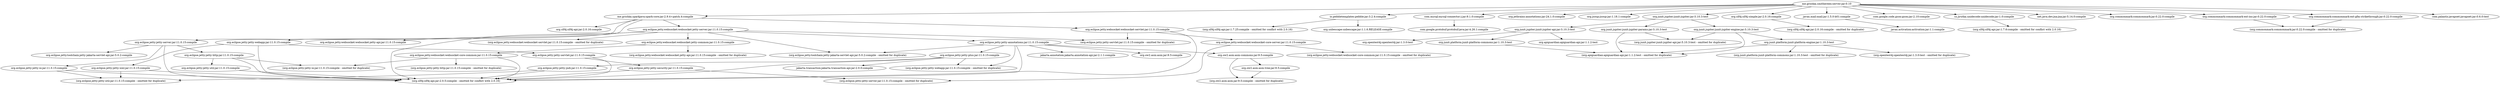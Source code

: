 digraph grishka__Smithereen {
	"me.grishka.smithereen:server:jar:0.10" -> "me.grishka.sparkjava:spark-core:jar:2.9.4+patch.4:compile" ; 
	"me.grishka.smithereen:server:jar:0.10" -> "io.pebbletemplates:pebble:jar:3.2.4:compile" ; 
	"me.grishka.smithereen:server:jar:0.10" -> "com.mysql:mysql-connector-j:jar:9.1.0:compile" ; 
	"me.grishka.smithereen:server:jar:0.10" -> "org.jetbrains:annotations:jar:24.1.0:compile" ; 
	"me.grishka.smithereen:server:jar:0.10" -> "org.jsoup:jsoup:jar:1.18.1:compile" ; 
	"me.grishka.smithereen:server:jar:0.10" -> "org.junit.jupiter:junit-jupiter:jar:5.10.3:test" ; 
	"me.grishka.smithereen:server:jar:0.10" -> "org.slf4j:slf4j-simple:jar:2.0.16:compile" ; 
	"me.grishka.smithereen:server:jar:0.10" -> "javax.mail:mail:jar:1.5.0-b01:compile" ; 
	"me.grishka.smithereen:server:jar:0.10" -> "com.google.code.gson:gson:jar:2.10:compile" ; 
	"me.grishka.smithereen:server:jar:0.10" -> "cz.jirutka.unidecode:unidecode:jar:1.0:compile" ; 
	"me.grishka.smithereen:server:jar:0.10" -> "net.java.dev.jna:jna:jar:5.14.0:compile" ; 
	"me.grishka.smithereen:server:jar:0.10" -> "org.commonmark:commonmark:jar:0.22.0:compile" ; 
	"me.grishka.smithereen:server:jar:0.10" -> "org.commonmark:commonmark-ext-gfm-strikethrough:jar:0.22.0:compile" ; 
	"me.grishka.smithereen:server:jar:0.10" -> "org.commonmark:commonmark-ext-ins:jar:0.22.0:compile" ; 
	"me.grishka.smithereen:server:jar:0.10" -> "com.palantir.javapoet:javapoet:jar:0.6.0:test" ; 
	"me.grishka.sparkjava:spark-core:jar:2.9.4+patch.4:compile" -> "org.slf4j:slf4j-api:jar:2.0.16:compile" ; 
	"me.grishka.sparkjava:spark-core:jar:2.9.4+patch.4:compile" -> "org.eclipse.jetty:jetty-server:jar:11.0.15:compile" ; 
	"me.grishka.sparkjava:spark-core:jar:2.9.4+patch.4:compile" -> "org.eclipse.jetty:jetty-webapp:jar:11.0.15:compile" ; 
	"me.grishka.sparkjava:spark-core:jar:2.9.4+patch.4:compile" -> "org.eclipse.jetty.websocket:websocket-jetty-server:jar:11.0.15:compile" ; 
	"me.grishka.sparkjava:spark-core:jar:2.9.4+patch.4:compile" -> "org.eclipse.jetty.websocket:websocket-servlet:jar:11.0.15:compile" ; 
	"org.eclipse.jetty:jetty-server:jar:11.0.15:compile" -> "org.eclipse.jetty.toolchain:jetty-jakarta-servlet-api:jar:5.0.2:compile" ; 
	"org.eclipse.jetty:jetty-server:jar:11.0.15:compile" -> "org.eclipse.jetty:jetty-http:jar:11.0.15:compile" ; 
	"org.eclipse.jetty:jetty-server:jar:11.0.15:compile" -> "org.eclipse.jetty:jetty-io:jar:11.0.15:compile" ; 
	"org.eclipse.jetty:jetty-server:jar:11.0.15:compile" -> "(org.slf4j:slf4j-api:jar:2.0.5:compile - omitted for conflict with 2.0.16)" ; 
	"org.eclipse.jetty:jetty-http:jar:11.0.15:compile" -> "org.eclipse.jetty:jetty-util:jar:11.0.15:compile" ; 
	"org.eclipse.jetty:jetty-http:jar:11.0.15:compile" -> "(org.eclipse.jetty:jetty-io:jar:11.0.15:compile - omitted for duplicate)" ; 
	"org.eclipse.jetty:jetty-http:jar:11.0.15:compile" -> "(org.slf4j:slf4j-api:jar:2.0.5:compile - omitted for conflict with 2.0.16)" ; 
	"org.eclipse.jetty:jetty-util:jar:11.0.15:compile" -> "(org.slf4j:slf4j-api:jar:2.0.5:compile - omitted for conflict with 2.0.16)" ; 
	"org.eclipse.jetty:jetty-io:jar:11.0.15:compile" -> "(org.slf4j:slf4j-api:jar:2.0.5:compile - omitted for conflict with 2.0.16)" ; 
	"org.eclipse.jetty:jetty-io:jar:11.0.15:compile" -> "(org.eclipse.jetty:jetty-util:jar:11.0.15:compile - omitted for duplicate)" ; 
	"org.eclipse.jetty:jetty-webapp:jar:11.0.15:compile" -> "org.eclipse.jetty:jetty-servlet:jar:11.0.15:compile" ; 
	"org.eclipse.jetty:jetty-webapp:jar:11.0.15:compile" -> "org.eclipse.jetty:jetty-xml:jar:11.0.15:compile" ; 
	"org.eclipse.jetty:jetty-webapp:jar:11.0.15:compile" -> "(org.slf4j:slf4j-api:jar:2.0.5:compile - omitted for conflict with 2.0.16)" ; 
	"org.eclipse.jetty:jetty-servlet:jar:11.0.15:compile" -> "org.eclipse.jetty:jetty-security:jar:11.0.15:compile" ; 
	"org.eclipse.jetty:jetty-servlet:jar:11.0.15:compile" -> "(org.slf4j:slf4j-api:jar:2.0.5:compile - omitted for conflict with 2.0.16)" ; 
	"org.eclipse.jetty:jetty-security:jar:11.0.15:compile" -> "(org.eclipse.jetty:jetty-server:jar:11.0.15:compile - omitted for duplicate)" ; 
	"org.eclipse.jetty:jetty-security:jar:11.0.15:compile" -> "(org.slf4j:slf4j-api:jar:2.0.5:compile - omitted for conflict with 2.0.16)" ; 
	"org.eclipse.jetty:jetty-xml:jar:11.0.15:compile" -> "(org.eclipse.jetty:jetty-util:jar:11.0.15:compile - omitted for duplicate)" ; 
	"org.eclipse.jetty:jetty-xml:jar:11.0.15:compile" -> "(org.slf4j:slf4j-api:jar:2.0.5:compile - omitted for conflict with 2.0.16)" ; 
	"org.eclipse.jetty.websocket:websocket-jetty-server:jar:11.0.15:compile" -> "org.eclipse.jetty.websocket:websocket-jetty-api:jar:11.0.15:compile" ; 
	"org.eclipse.jetty.websocket:websocket-jetty-server:jar:11.0.15:compile" -> "org.eclipse.jetty.websocket:websocket-jetty-common:jar:11.0.15:compile" ; 
	"org.eclipse.jetty.websocket:websocket-jetty-server:jar:11.0.15:compile" -> "(org.eclipse.jetty.websocket:websocket-servlet:jar:11.0.15:compile - omitted for duplicate)" ; 
	"org.eclipse.jetty.websocket:websocket-jetty-server:jar:11.0.15:compile" -> "(org.eclipse.jetty.toolchain:jetty-jakarta-servlet-api:jar:5.0.2:compile - omitted for duplicate)" ; 
	"org.eclipse.jetty.websocket:websocket-jetty-server:jar:11.0.15:compile" -> "(org.eclipse.jetty:jetty-servlet:jar:11.0.15:compile - omitted for duplicate)" ; 
	"org.eclipse.jetty.websocket:websocket-jetty-server:jar:11.0.15:compile" -> "org.eclipse.jetty:jetty-annotations:jar:11.0.15:compile" ; 
	"org.eclipse.jetty.websocket:websocket-jetty-server:jar:11.0.15:compile" -> "(org.slf4j:slf4j-api:jar:2.0.5:compile - omitted for conflict with 2.0.16)" ; 
	"org.eclipse.jetty.websocket:websocket-jetty-common:jar:11.0.15:compile" -> "(org.eclipse.jetty.websocket:websocket-jetty-api:jar:11.0.15:compile - omitted for duplicate)" ; 
	"org.eclipse.jetty.websocket:websocket-jetty-common:jar:11.0.15:compile" -> "org.eclipse.jetty.websocket:websocket-core-common:jar:11.0.15:compile" ; 
	"org.eclipse.jetty.websocket:websocket-core-common:jar:11.0.15:compile" -> "(org.eclipse.jetty:jetty-io:jar:11.0.15:compile - omitted for duplicate)" ; 
	"org.eclipse.jetty.websocket:websocket-core-common:jar:11.0.15:compile" -> "(org.eclipse.jetty:jetty-http:jar:11.0.15:compile - omitted for duplicate)" ; 
	"org.eclipse.jetty.websocket:websocket-core-common:jar:11.0.15:compile" -> "(org.slf4j:slf4j-api:jar:2.0.5:compile - omitted for conflict with 2.0.16)" ; 
	"org.eclipse.jetty:jetty-annotations:jar:11.0.15:compile" -> "org.eclipse.jetty:jetty-plus:jar:11.0.15:compile" ; 
	"org.eclipse.jetty:jetty-annotations:jar:11.0.15:compile" -> "(org.eclipse.jetty:jetty-webapp:jar:11.0.15:compile - omitted for duplicate)" ; 
	"org.eclipse.jetty:jetty-annotations:jar:11.0.15:compile" -> "jakarta.annotation:jakarta.annotation-api:jar:2.1.1:compile" ; 
	"org.eclipse.jetty:jetty-annotations:jar:11.0.15:compile" -> "org.ow2.asm:asm:jar:9.5:compile" ; 
	"org.eclipse.jetty:jetty-annotations:jar:11.0.15:compile" -> "org.ow2.asm:asm-commons:jar:9.5:compile" ; 
	"org.eclipse.jetty:jetty-annotations:jar:11.0.15:compile" -> "(org.slf4j:slf4j-api:jar:2.0.5:compile - omitted for conflict with 2.0.16)" ; 
	"org.eclipse.jetty:jetty-annotations:jar:11.0.15:compile" -> "(org.eclipse.jetty.toolchain:jetty-jakarta-servlet-api:jar:5.0.2:compile - omitted for duplicate)" ; 
	"org.eclipse.jetty:jetty-plus:jar:11.0.15:compile" -> "jakarta.transaction:jakarta.transaction-api:jar:2.0.0:compile" ; 
	"org.eclipse.jetty:jetty-plus:jar:11.0.15:compile" -> "org.eclipse.jetty:jetty-jndi:jar:11.0.15:compile" ; 
	"org.eclipse.jetty:jetty-plus:jar:11.0.15:compile" -> "(org.eclipse.jetty:jetty-webapp:jar:11.0.15:compile - omitted for duplicate)" ; 
	"org.eclipse.jetty:jetty-plus:jar:11.0.15:compile" -> "(org.slf4j:slf4j-api:jar:2.0.5:compile - omitted for conflict with 2.0.16)" ; 
	"org.eclipse.jetty:jetty-jndi:jar:11.0.15:compile" -> "(org.eclipse.jetty:jetty-util:jar:11.0.15:compile - omitted for duplicate)" ; 
	"org.eclipse.jetty:jetty-jndi:jar:11.0.15:compile" -> "(org.slf4j:slf4j-api:jar:2.0.5:compile - omitted for conflict with 2.0.16)" ; 
	"org.ow2.asm:asm-commons:jar:9.5:compile" -> "(org.ow2.asm:asm:jar:9.5:compile - omitted for duplicate)" ; 
	"org.ow2.asm:asm-commons:jar:9.5:compile" -> "org.ow2.asm:asm-tree:jar:9.5:compile" ; 
	"org.ow2.asm:asm-tree:jar:9.5:compile" -> "(org.ow2.asm:asm:jar:9.5:compile - omitted for duplicate)" ; 
	"org.eclipse.jetty.websocket:websocket-servlet:jar:11.0.15:compile" -> "org.eclipse.jetty.websocket:websocket-core-server:jar:11.0.15:compile" ; 
	"org.eclipse.jetty.websocket:websocket-servlet:jar:11.0.15:compile" -> "(org.eclipse.jetty:jetty-servlet:jar:11.0.15:compile - omitted for duplicate)" ; 
	"org.eclipse.jetty.websocket:websocket-servlet:jar:11.0.15:compile" -> "(org.slf4j:slf4j-api:jar:2.0.5:compile - omitted for conflict with 2.0.16)" ; 
	"org.eclipse.jetty.websocket:websocket-core-server:jar:11.0.15:compile" -> "(org.eclipse.jetty.websocket:websocket-core-common:jar:11.0.15:compile - omitted for duplicate)" ; 
	"org.eclipse.jetty.websocket:websocket-core-server:jar:11.0.15:compile" -> "(org.eclipse.jetty:jetty-server:jar:11.0.15:compile - omitted for duplicate)" ; 
	"io.pebbletemplates:pebble:jar:3.2.4:compile" -> "org.unbescape:unbescape:jar:1.1.6.RELEASE:compile" ; 
	"io.pebbletemplates:pebble:jar:3.2.4:compile" -> "(org.slf4j:slf4j-api:jar:1.7.25:compile - omitted for conflict with 2.0.16)" ; 
	"com.mysql:mysql-connector-j:jar:9.1.0:compile" -> "com.google.protobuf:protobuf-java:jar:4.26.1:compile" ; 
	"org.junit.jupiter:junit-jupiter:jar:5.10.3:test" -> "org.junit.jupiter:junit-jupiter-api:jar:5.10.3:test" ; 
	"org.junit.jupiter:junit-jupiter:jar:5.10.3:test" -> "org.junit.jupiter:junit-jupiter-params:jar:5.10.3:test" ; 
	"org.junit.jupiter:junit-jupiter:jar:5.10.3:test" -> "org.junit.jupiter:junit-jupiter-engine:jar:5.10.3:test" ; 
	"org.junit.jupiter:junit-jupiter-api:jar:5.10.3:test" -> "org.opentest4j:opentest4j:jar:1.3.0:test" ; 
	"org.junit.jupiter:junit-jupiter-api:jar:5.10.3:test" -> "org.junit.platform:junit-platform-commons:jar:1.10.3:test" ; 
	"org.junit.jupiter:junit-jupiter-api:jar:5.10.3:test" -> "org.apiguardian:apiguardian-api:jar:1.1.2:test" ; 
	"org.junit.platform:junit-platform-commons:jar:1.10.3:test" -> "(org.apiguardian:apiguardian-api:jar:1.1.2:test - omitted for duplicate)" ; 
	"org.junit.jupiter:junit-jupiter-params:jar:5.10.3:test" -> "(org.junit.jupiter:junit-jupiter-api:jar:5.10.3:test - omitted for duplicate)" ; 
	"org.junit.jupiter:junit-jupiter-params:jar:5.10.3:test" -> "(org.apiguardian:apiguardian-api:jar:1.1.2:test - omitted for duplicate)" ; 
	"org.junit.jupiter:junit-jupiter-engine:jar:5.10.3:test" -> "org.junit.platform:junit-platform-engine:jar:1.10.3:test" ; 
	"org.junit.jupiter:junit-jupiter-engine:jar:5.10.3:test" -> "(org.junit.jupiter:junit-jupiter-api:jar:5.10.3:test - omitted for duplicate)" ; 
	"org.junit.jupiter:junit-jupiter-engine:jar:5.10.3:test" -> "(org.apiguardian:apiguardian-api:jar:1.1.2:test - omitted for duplicate)" ; 
	"org.junit.platform:junit-platform-engine:jar:1.10.3:test" -> "(org.opentest4j:opentest4j:jar:1.3.0:test - omitted for duplicate)" ; 
	"org.junit.platform:junit-platform-engine:jar:1.10.3:test" -> "(org.junit.platform:junit-platform-commons:jar:1.10.3:test - omitted for duplicate)" ; 
	"org.junit.platform:junit-platform-engine:jar:1.10.3:test" -> "(org.apiguardian:apiguardian-api:jar:1.1.2:test - omitted for duplicate)" ; 
	"org.slf4j:slf4j-simple:jar:2.0.16:compile" -> "(org.slf4j:slf4j-api:jar:2.0.16:compile - omitted for duplicate)" ; 
	"javax.mail:mail:jar:1.5.0-b01:compile" -> "javax.activation:activation:jar:1.1:compile" ; 
	"cz.jirutka.unidecode:unidecode:jar:1.0:compile" -> "(org.slf4j:slf4j-api:jar:1.7.6:compile - omitted for conflict with 2.0.16)" ; 
	"org.commonmark:commonmark-ext-gfm-strikethrough:jar:0.22.0:compile" -> "(org.commonmark:commonmark:jar:0.22.0:compile - omitted for duplicate)" ; 
	"org.commonmark:commonmark-ext-ins:jar:0.22.0:compile" -> "(org.commonmark:commonmark:jar:0.22.0:compile - omitted for duplicate)" ; 
}
